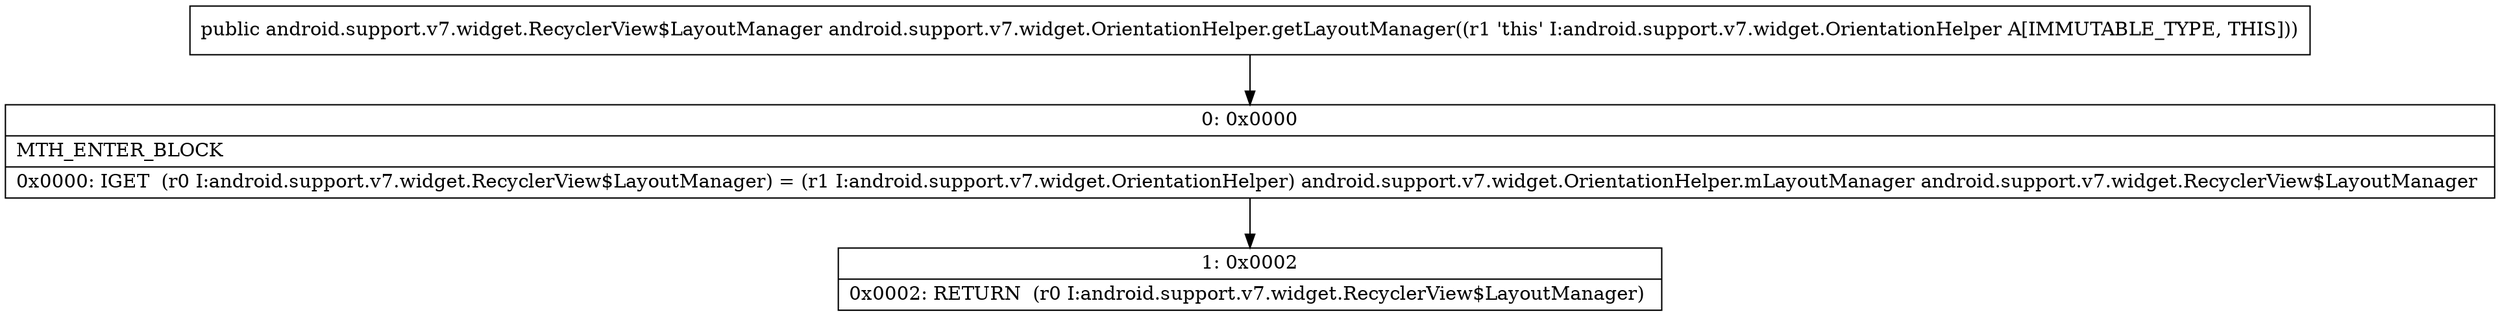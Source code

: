 digraph "CFG forandroid.support.v7.widget.OrientationHelper.getLayoutManager()Landroid\/support\/v7\/widget\/RecyclerView$LayoutManager;" {
Node_0 [shape=record,label="{0\:\ 0x0000|MTH_ENTER_BLOCK\l|0x0000: IGET  (r0 I:android.support.v7.widget.RecyclerView$LayoutManager) = (r1 I:android.support.v7.widget.OrientationHelper) android.support.v7.widget.OrientationHelper.mLayoutManager android.support.v7.widget.RecyclerView$LayoutManager \l}"];
Node_1 [shape=record,label="{1\:\ 0x0002|0x0002: RETURN  (r0 I:android.support.v7.widget.RecyclerView$LayoutManager) \l}"];
MethodNode[shape=record,label="{public android.support.v7.widget.RecyclerView$LayoutManager android.support.v7.widget.OrientationHelper.getLayoutManager((r1 'this' I:android.support.v7.widget.OrientationHelper A[IMMUTABLE_TYPE, THIS])) }"];
MethodNode -> Node_0;
Node_0 -> Node_1;
}

